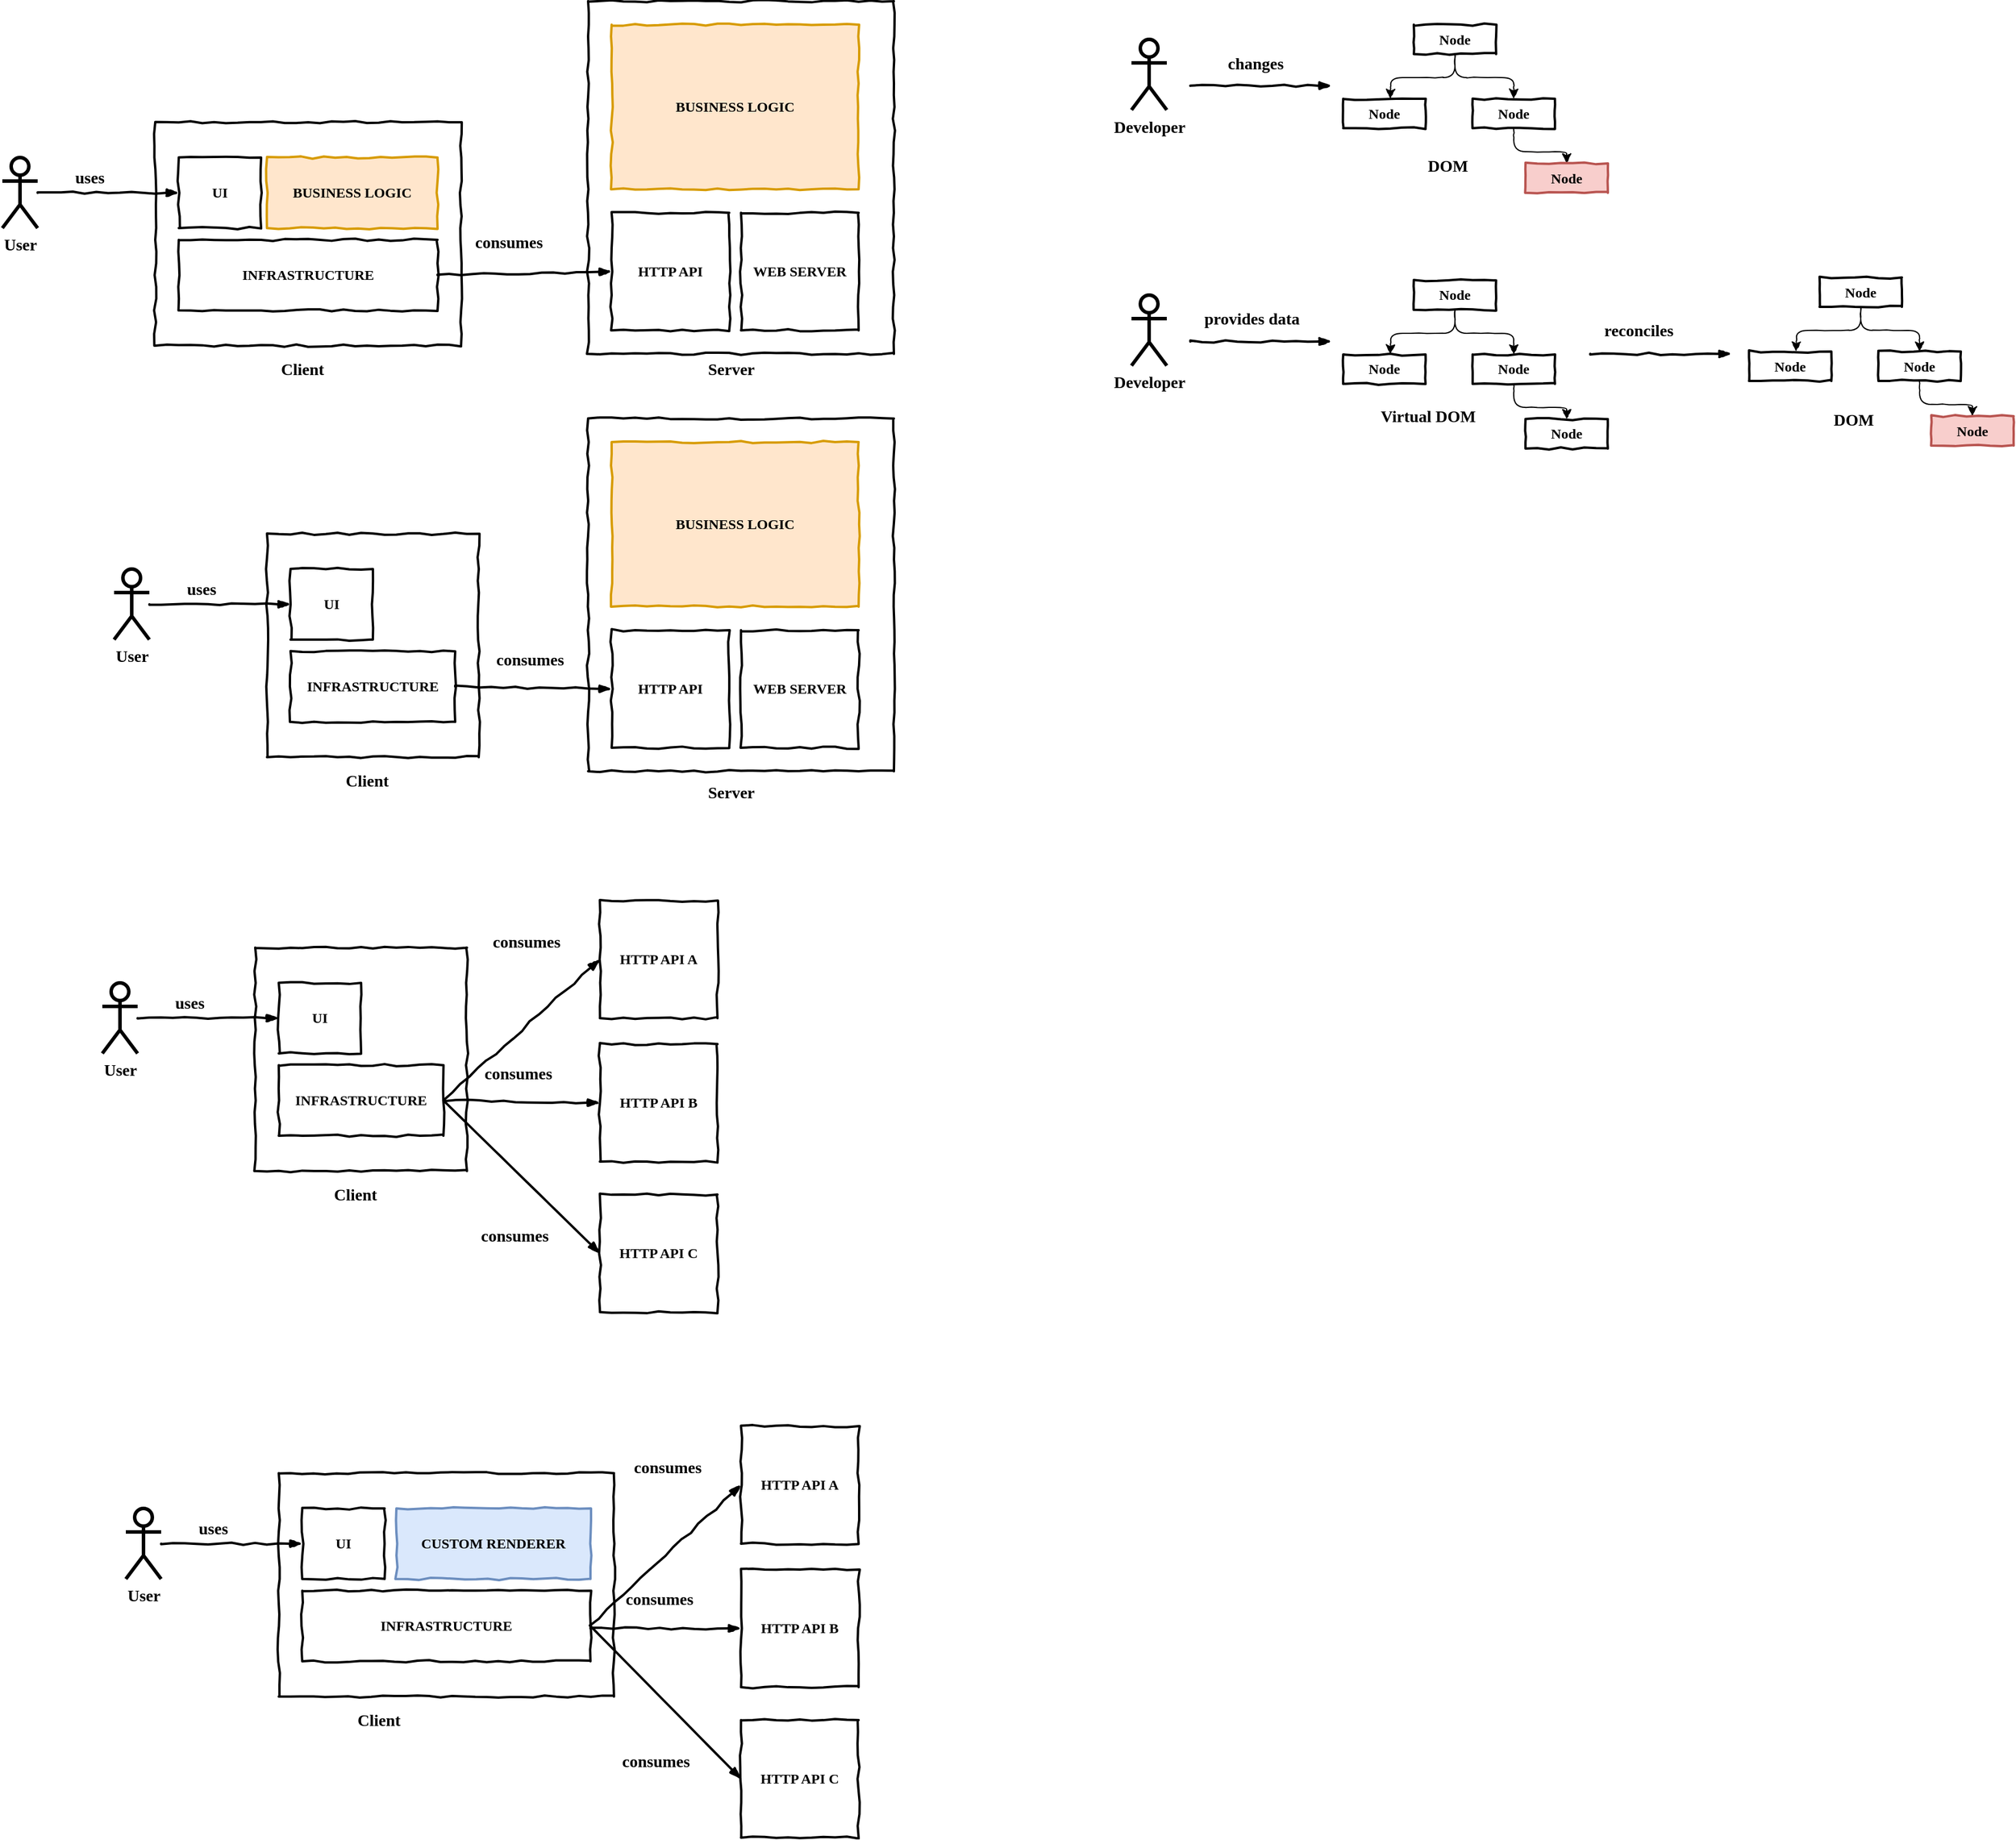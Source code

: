 <mxfile version="10.6.5" type="device"><diagram id="dAkC4y20B3igXWyF5s7K" name="Page-1"><mxGraphModel dx="2030" dy="1075" grid="1" gridSize="10" guides="1" tooltips="1" connect="1" arrows="1" fold="1" page="1" pageScale="1" pageWidth="850" pageHeight="1100" math="0" shadow="0"><root><mxCell id="0"/><mxCell id="1" parent="0"/><mxCell id="aO_sbMr_FqLE-uNcBXUt-1" value="&lt;b&gt;&lt;font style=&quot;font-size: 14px&quot;&gt;User&lt;/font&gt;&lt;/b&gt;" style="shape=umlActor;verticalLabelPosition=bottom;labelBackgroundColor=#ffffff;verticalAlign=top;html=1;outlineConnect=0;strokeColor=#000000;strokeWidth=3;fontFamily=Comic Sans MS;" parent="1" vertex="1"><mxGeometry x="40" y="230" width="30" height="60" as="geometry"/></mxCell><mxCell id="aO_sbMr_FqLE-uNcBXUt-3" value="" style="html=1;whiteSpace=wrap;comic=1;strokeWidth=2;fontFamily=Comic Sans MS;fontStyle=1;" parent="1" vertex="1"><mxGeometry x="170" y="200" width="260" height="190" as="geometry"/></mxCell><mxCell id="aO_sbMr_FqLE-uNcBXUt-4" value="UI&lt;br&gt;" style="html=1;whiteSpace=wrap;comic=1;strokeWidth=2;fontFamily=Comic Sans MS;fontStyle=1;" parent="1" vertex="1"><mxGeometry x="190" y="230" width="70" height="60" as="geometry"/></mxCell><mxCell id="aO_sbMr_FqLE-uNcBXUt-6" value="BUSINESS LOGIC" style="html=1;whiteSpace=wrap;comic=1;strokeWidth=2;fontFamily=Comic Sans MS;fontStyle=1;fillColor=#ffe6cc;strokeColor=#d79b00;" parent="1" vertex="1"><mxGeometry x="265" y="230" width="145" height="60" as="geometry"/></mxCell><mxCell id="aO_sbMr_FqLE-uNcBXUt-7" value="INFRASTRUCTURE" style="html=1;whiteSpace=wrap;comic=1;strokeWidth=2;fontFamily=Comic Sans MS;fontStyle=1;" parent="1" vertex="1"><mxGeometry x="190" y="300" width="220" height="60" as="geometry"/></mxCell><mxCell id="aO_sbMr_FqLE-uNcBXUt-8" value="" style="rounded=0;comic=1;strokeWidth=2;endArrow=blockThin;html=1;fontFamily=Comic Sans MS;fontStyle=1;entryX=0;entryY=0.5;entryDx=0;entryDy=0;" parent="1" source="aO_sbMr_FqLE-uNcBXUt-1" target="aO_sbMr_FqLE-uNcBXUt-4" edge="1"><mxGeometry width="50" height="50" relative="1" as="geometry"><mxPoint x="110" y="260" as="sourcePoint"/><mxPoint x="100" y="410" as="targetPoint"/></mxGeometry></mxCell><mxCell id="aO_sbMr_FqLE-uNcBXUt-10" value="&lt;font style=&quot;font-size: 14px&quot;&gt;&lt;b&gt;uses&lt;/b&gt;&lt;/font&gt;" style="text;html=1;resizable=0;points=[];autosize=1;align=left;verticalAlign=top;spacingTop=-4;fontFamily=Comic Sans MS;" parent="1" vertex="1"><mxGeometry x="100" y="237" width="50" height="20" as="geometry"/></mxCell><mxCell id="aO_sbMr_FqLE-uNcBXUt-11" value="" style="html=1;whiteSpace=wrap;comic=1;strokeWidth=2;fontFamily=Comic Sans MS;fontStyle=1;" parent="1" vertex="1"><mxGeometry x="538" y="97" width="260" height="300" as="geometry"/></mxCell><mxCell id="aO_sbMr_FqLE-uNcBXUt-12" value="&lt;b&gt;&lt;font style=&quot;font-size: 14px&quot;&gt;Client&lt;/font&gt;&lt;/b&gt;" style="text;html=1;resizable=0;points=[];autosize=1;align=left;verticalAlign=top;spacingTop=-4;fontFamily=Comic Sans MS;" parent="1" vertex="1"><mxGeometry x="275" y="400" width="50" height="20" as="geometry"/></mxCell><mxCell id="aO_sbMr_FqLE-uNcBXUt-13" value="&lt;font style=&quot;font-size: 14px&quot;&gt;&lt;b&gt;Server&lt;/b&gt;&lt;/font&gt;" style="text;html=1;resizable=0;points=[];autosize=1;align=left;verticalAlign=top;spacingTop=-4;fontFamily=Comic Sans MS;" parent="1" vertex="1"><mxGeometry x="638" y="400" width="60" height="20" as="geometry"/></mxCell><mxCell id="aO_sbMr_FqLE-uNcBXUt-14" value="BUSINESS LOGIC" style="html=1;whiteSpace=wrap;comic=1;strokeWidth=2;fontFamily=Comic Sans MS;fontStyle=1;fillColor=#ffe6cc;strokeColor=#d79b00;" parent="1" vertex="1"><mxGeometry x="558" y="117" width="210" height="140" as="geometry"/></mxCell><mxCell id="aO_sbMr_FqLE-uNcBXUt-15" value="HTTP API" style="html=1;whiteSpace=wrap;comic=1;strokeWidth=2;fontFamily=Comic Sans MS;fontStyle=1;" parent="1" vertex="1"><mxGeometry x="558" y="277" width="100" height="100" as="geometry"/></mxCell><mxCell id="aO_sbMr_FqLE-uNcBXUt-17" value="" style="rounded=0;comic=1;strokeWidth=2;endArrow=blockThin;html=1;fontFamily=Comic Sans MS;fontStyle=1;entryX=0;entryY=0.5;entryDx=0;entryDy=0;exitX=1;exitY=0.5;exitDx=0;exitDy=0;" parent="1" source="aO_sbMr_FqLE-uNcBXUt-7" target="aO_sbMr_FqLE-uNcBXUt-15" edge="1"><mxGeometry width="50" height="50" relative="1" as="geometry"><mxPoint x="40" y="490" as="sourcePoint"/><mxPoint x="90" y="440" as="targetPoint"/></mxGeometry></mxCell><mxCell id="aO_sbMr_FqLE-uNcBXUt-18" value="&lt;b&gt;&lt;font style=&quot;font-size: 14px&quot;&gt;consumes&lt;br&gt;&lt;br&gt;&lt;/font&gt;&lt;/b&gt;" style="text;html=1;resizable=0;points=[];autosize=1;align=left;verticalAlign=top;spacingTop=-4;fontFamily=Comic Sans MS;" parent="1" vertex="1"><mxGeometry x="440" y="292" width="80" height="30" as="geometry"/></mxCell><mxCell id="aO_sbMr_FqLE-uNcBXUt-19" value="WEB SERVER" style="html=1;whiteSpace=wrap;comic=1;strokeWidth=2;fontFamily=Comic Sans MS;fontStyle=1;" parent="1" vertex="1"><mxGeometry x="668" y="277" width="100" height="100" as="geometry"/></mxCell><mxCell id="aO_sbMr_FqLE-uNcBXUt-21" value="&lt;font style=&quot;font-size: 14px&quot;&gt;&lt;b&gt;User&lt;/b&gt;&lt;/font&gt;" style="shape=umlActor;verticalLabelPosition=bottom;labelBackgroundColor=#ffffff;verticalAlign=top;html=1;outlineConnect=0;strokeColor=#000000;strokeWidth=3;fontFamily=Comic Sans MS;" parent="1" vertex="1"><mxGeometry x="135" y="580" width="30" height="60" as="geometry"/></mxCell><mxCell id="aO_sbMr_FqLE-uNcBXUt-22" value="" style="html=1;whiteSpace=wrap;comic=1;strokeWidth=2;fontFamily=Comic Sans MS;fontStyle=1;" parent="1" vertex="1"><mxGeometry x="265" y="550" width="180" height="190" as="geometry"/></mxCell><mxCell id="aO_sbMr_FqLE-uNcBXUt-23" value="UI&lt;br&gt;" style="html=1;whiteSpace=wrap;comic=1;strokeWidth=2;fontFamily=Comic Sans MS;fontStyle=1;" parent="1" vertex="1"><mxGeometry x="285" y="580" width="70" height="60" as="geometry"/></mxCell><mxCell id="aO_sbMr_FqLE-uNcBXUt-25" value="INFRASTRUCTURE" style="html=1;whiteSpace=wrap;comic=1;strokeWidth=2;fontFamily=Comic Sans MS;fontStyle=1;" parent="1" vertex="1"><mxGeometry x="285" y="650" width="140" height="60" as="geometry"/></mxCell><mxCell id="aO_sbMr_FqLE-uNcBXUt-26" value="" style="rounded=0;comic=1;strokeWidth=2;endArrow=blockThin;html=1;fontFamily=Comic Sans MS;fontStyle=1;entryX=0;entryY=0.5;entryDx=0;entryDy=0;" parent="1" source="aO_sbMr_FqLE-uNcBXUt-21" target="aO_sbMr_FqLE-uNcBXUt-23" edge="1"><mxGeometry width="50" height="50" relative="1" as="geometry"><mxPoint x="205" y="610" as="sourcePoint"/><mxPoint x="195" y="760" as="targetPoint"/></mxGeometry></mxCell><mxCell id="aO_sbMr_FqLE-uNcBXUt-27" value="&lt;font style=&quot;font-size: 14px&quot;&gt;&lt;b&gt;uses&lt;/b&gt;&lt;/font&gt;" style="text;html=1;resizable=0;points=[];autosize=1;align=left;verticalAlign=top;spacingTop=-4;fontFamily=Comic Sans MS;" parent="1" vertex="1"><mxGeometry x="195" y="587" width="50" height="20" as="geometry"/></mxCell><mxCell id="aO_sbMr_FqLE-uNcBXUt-28" value="" style="html=1;whiteSpace=wrap;comic=1;strokeWidth=2;fontFamily=Comic Sans MS;fontStyle=1;" parent="1" vertex="1"><mxGeometry x="538" y="452" width="260" height="300" as="geometry"/></mxCell><mxCell id="aO_sbMr_FqLE-uNcBXUt-29" value="&lt;font style=&quot;font-size: 14px&quot;&gt;&lt;b&gt;Client&lt;/b&gt;&lt;/font&gt;" style="text;html=1;resizable=0;points=[];autosize=1;align=left;verticalAlign=top;spacingTop=-4;fontFamily=Comic Sans MS;" parent="1" vertex="1"><mxGeometry x="330" y="750" width="50" height="20" as="geometry"/></mxCell><mxCell id="aO_sbMr_FqLE-uNcBXUt-30" value="&lt;font style=&quot;font-size: 14px&quot;&gt;&lt;b&gt;Server&lt;/b&gt;&lt;/font&gt;" style="text;html=1;resizable=0;points=[];autosize=1;align=left;verticalAlign=top;spacingTop=-4;fontFamily=Comic Sans MS;" parent="1" vertex="1"><mxGeometry x="638" y="760" width="60" height="20" as="geometry"/></mxCell><mxCell id="aO_sbMr_FqLE-uNcBXUt-31" value="BUSINESS LOGIC" style="html=1;whiteSpace=wrap;comic=1;strokeWidth=2;fontFamily=Comic Sans MS;fontStyle=1;fillColor=#ffe6cc;strokeColor=#d79b00;" parent="1" vertex="1"><mxGeometry x="558" y="472" width="210" height="140" as="geometry"/></mxCell><mxCell id="aO_sbMr_FqLE-uNcBXUt-32" value="HTTP API" style="html=1;whiteSpace=wrap;comic=1;strokeWidth=2;fontFamily=Comic Sans MS;fontStyle=1;" parent="1" vertex="1"><mxGeometry x="558" y="632" width="100" height="100" as="geometry"/></mxCell><mxCell id="aO_sbMr_FqLE-uNcBXUt-33" value="" style="rounded=0;comic=1;strokeWidth=2;endArrow=blockThin;html=1;fontFamily=Comic Sans MS;fontStyle=1;entryX=0;entryY=0.5;entryDx=0;entryDy=0;exitX=1;exitY=0.5;exitDx=0;exitDy=0;" parent="1" source="aO_sbMr_FqLE-uNcBXUt-25" target="aO_sbMr_FqLE-uNcBXUt-32" edge="1"><mxGeometry width="50" height="50" relative="1" as="geometry"><mxPoint x="40" y="845" as="sourcePoint"/><mxPoint x="90" y="795" as="targetPoint"/></mxGeometry></mxCell><mxCell id="aO_sbMr_FqLE-uNcBXUt-34" value="&lt;b&gt;&lt;font style=&quot;font-size: 14px&quot;&gt;consumes&lt;br&gt;&lt;br&gt;&lt;/font&gt;&lt;/b&gt;" style="text;html=1;resizable=0;points=[];autosize=1;align=left;verticalAlign=top;spacingTop=-4;fontFamily=Comic Sans MS;" parent="1" vertex="1"><mxGeometry x="458" y="647" width="80" height="30" as="geometry"/></mxCell><mxCell id="aO_sbMr_FqLE-uNcBXUt-35" value="WEB SERVER" style="html=1;whiteSpace=wrap;comic=1;strokeWidth=2;fontFamily=Comic Sans MS;fontStyle=1;" parent="1" vertex="1"><mxGeometry x="668" y="632" width="100" height="100" as="geometry"/></mxCell><mxCell id="aO_sbMr_FqLE-uNcBXUt-41" value="&lt;font style=&quot;font-size: 14px&quot;&gt;&lt;b&gt;User&lt;/b&gt;&lt;/font&gt;" style="shape=umlActor;verticalLabelPosition=bottom;labelBackgroundColor=#ffffff;verticalAlign=top;html=1;outlineConnect=0;strokeColor=#000000;strokeWidth=3;fontFamily=Comic Sans MS;" parent="1" vertex="1"><mxGeometry x="125" y="932" width="30" height="60" as="geometry"/></mxCell><mxCell id="aO_sbMr_FqLE-uNcBXUt-42" value="" style="html=1;whiteSpace=wrap;comic=1;strokeWidth=2;fontFamily=Comic Sans MS;fontStyle=1;" parent="1" vertex="1"><mxGeometry x="255" y="902" width="180" height="190" as="geometry"/></mxCell><mxCell id="aO_sbMr_FqLE-uNcBXUt-43" value="UI&lt;br&gt;" style="html=1;whiteSpace=wrap;comic=1;strokeWidth=2;fontFamily=Comic Sans MS;fontStyle=1;" parent="1" vertex="1"><mxGeometry x="275" y="932" width="70" height="60" as="geometry"/></mxCell><mxCell id="aO_sbMr_FqLE-uNcBXUt-44" value="INFRASTRUCTURE" style="html=1;whiteSpace=wrap;comic=1;strokeWidth=2;fontFamily=Comic Sans MS;fontStyle=1;" parent="1" vertex="1"><mxGeometry x="275" y="1002" width="140" height="60" as="geometry"/></mxCell><mxCell id="aO_sbMr_FqLE-uNcBXUt-45" value="" style="rounded=0;comic=1;strokeWidth=2;endArrow=blockThin;html=1;fontFamily=Comic Sans MS;fontStyle=1;entryX=0;entryY=0.5;entryDx=0;entryDy=0;" parent="1" source="aO_sbMr_FqLE-uNcBXUt-41" target="aO_sbMr_FqLE-uNcBXUt-43" edge="1"><mxGeometry width="50" height="50" relative="1" as="geometry"><mxPoint x="195" y="962" as="sourcePoint"/><mxPoint x="185" y="1112" as="targetPoint"/></mxGeometry></mxCell><mxCell id="aO_sbMr_FqLE-uNcBXUt-46" value="&lt;font style=&quot;font-size: 14px&quot;&gt;&lt;b&gt;uses&lt;/b&gt;&lt;/font&gt;" style="text;html=1;resizable=0;points=[];autosize=1;align=left;verticalAlign=top;spacingTop=-4;fontFamily=Comic Sans MS;" parent="1" vertex="1"><mxGeometry x="185" y="939" width="50" height="20" as="geometry"/></mxCell><mxCell id="aO_sbMr_FqLE-uNcBXUt-48" value="&lt;font style=&quot;font-size: 14px&quot;&gt;&lt;b&gt;Client&lt;/b&gt;&lt;/font&gt;" style="text;html=1;resizable=0;points=[];autosize=1;align=left;verticalAlign=top;spacingTop=-4;fontFamily=Comic Sans MS;" parent="1" vertex="1"><mxGeometry x="320" y="1102" width="50" height="20" as="geometry"/></mxCell><mxCell id="aO_sbMr_FqLE-uNcBXUt-51" value="HTTP API B" style="html=1;whiteSpace=wrap;comic=1;strokeWidth=2;fontFamily=Comic Sans MS;fontStyle=1;" parent="1" vertex="1"><mxGeometry x="548" y="984" width="100" height="100" as="geometry"/></mxCell><mxCell id="aO_sbMr_FqLE-uNcBXUt-52" value="" style="rounded=0;comic=1;strokeWidth=2;endArrow=blockThin;html=1;fontFamily=Comic Sans MS;fontStyle=1;entryX=0;entryY=0.5;entryDx=0;entryDy=0;exitX=1;exitY=0.5;exitDx=0;exitDy=0;" parent="1" source="aO_sbMr_FqLE-uNcBXUt-44" target="aO_sbMr_FqLE-uNcBXUt-51" edge="1"><mxGeometry width="50" height="50" relative="1" as="geometry"><mxPoint x="30" y="1197" as="sourcePoint"/><mxPoint x="80" y="1147" as="targetPoint"/></mxGeometry></mxCell><mxCell id="aO_sbMr_FqLE-uNcBXUt-53" value="&lt;b&gt;&lt;font style=&quot;font-size: 14px&quot;&gt;consumes&lt;br&gt;&lt;br&gt;&lt;/font&gt;&lt;/b&gt;" style="text;html=1;resizable=0;points=[];autosize=1;align=left;verticalAlign=top;spacingTop=-4;fontFamily=Comic Sans MS;" parent="1" vertex="1"><mxGeometry x="448" y="999" width="80" height="30" as="geometry"/></mxCell><mxCell id="aO_sbMr_FqLE-uNcBXUt-56" value="HTTP API A" style="html=1;whiteSpace=wrap;comic=1;strokeWidth=2;fontFamily=Comic Sans MS;fontStyle=1;" parent="1" vertex="1"><mxGeometry x="548" y="862" width="100" height="100" as="geometry"/></mxCell><mxCell id="aO_sbMr_FqLE-uNcBXUt-58" value="HTTP API C" style="html=1;whiteSpace=wrap;comic=1;strokeWidth=2;fontFamily=Comic Sans MS;fontStyle=1;" parent="1" vertex="1"><mxGeometry x="548" y="1112" width="100" height="100" as="geometry"/></mxCell><mxCell id="aO_sbMr_FqLE-uNcBXUt-59" value="" style="rounded=0;comic=1;strokeWidth=2;endArrow=blockThin;html=1;fontFamily=Comic Sans MS;fontStyle=1;entryX=0;entryY=0.5;entryDx=0;entryDy=0;exitX=1;exitY=0.5;exitDx=0;exitDy=0;" parent="1" source="aO_sbMr_FqLE-uNcBXUt-44" target="aO_sbMr_FqLE-uNcBXUt-58" edge="1"><mxGeometry width="50" height="50" relative="1" as="geometry"><mxPoint x="419" y="1029" as="sourcePoint"/><mxPoint x="551.5" y="1092" as="targetPoint"/></mxGeometry></mxCell><mxCell id="aO_sbMr_FqLE-uNcBXUt-60" value="&lt;b&gt;&lt;font style=&quot;font-size: 14px&quot;&gt;consumes&lt;br&gt;&lt;br&gt;&lt;/font&gt;&lt;/b&gt;" style="text;html=1;resizable=0;points=[];autosize=1;align=left;verticalAlign=top;spacingTop=-4;fontFamily=Comic Sans MS;" parent="1" vertex="1"><mxGeometry x="445" y="1137" width="80" height="30" as="geometry"/></mxCell><mxCell id="aO_sbMr_FqLE-uNcBXUt-61" value="" style="rounded=0;comic=1;strokeWidth=2;endArrow=blockThin;html=1;fontFamily=Comic Sans MS;fontStyle=1;entryX=0;entryY=0.5;entryDx=0;entryDy=0;exitX=1;exitY=0.5;exitDx=0;exitDy=0;" parent="1" source="aO_sbMr_FqLE-uNcBXUt-44" target="aO_sbMr_FqLE-uNcBXUt-56" edge="1"><mxGeometry width="50" height="50" relative="1" as="geometry"><mxPoint x="435" y="837" as="sourcePoint"/><mxPoint x="568" y="967" as="targetPoint"/></mxGeometry></mxCell><mxCell id="aO_sbMr_FqLE-uNcBXUt-62" value="&lt;b&gt;&lt;font style=&quot;font-size: 14px&quot;&gt;consumes&lt;br&gt;&lt;br&gt;&lt;/font&gt;&lt;/b&gt;" style="text;html=1;resizable=0;points=[];autosize=1;align=left;verticalAlign=top;spacingTop=-4;fontFamily=Comic Sans MS;" parent="1" vertex="1"><mxGeometry x="455" y="887" width="80" height="30" as="geometry"/></mxCell><mxCell id="aO_sbMr_FqLE-uNcBXUt-63" value="&lt;font style=&quot;font-size: 14px&quot;&gt;&lt;b&gt;User&lt;/b&gt;&lt;/font&gt;" style="shape=umlActor;verticalLabelPosition=bottom;labelBackgroundColor=#ffffff;verticalAlign=top;html=1;outlineConnect=0;strokeColor=#000000;strokeWidth=3;fontFamily=Comic Sans MS;" parent="1" vertex="1"><mxGeometry x="145" y="1379" width="30" height="60" as="geometry"/></mxCell><mxCell id="aO_sbMr_FqLE-uNcBXUt-64" value="" style="html=1;whiteSpace=wrap;comic=1;strokeWidth=2;fontFamily=Comic Sans MS;fontStyle=1;" parent="1" vertex="1"><mxGeometry x="275" y="1349" width="285" height="190" as="geometry"/></mxCell><mxCell id="aO_sbMr_FqLE-uNcBXUt-65" value="UI&lt;br&gt;" style="html=1;whiteSpace=wrap;comic=1;strokeWidth=2;fontFamily=Comic Sans MS;fontStyle=1;" parent="1" vertex="1"><mxGeometry x="295" y="1379" width="70" height="60" as="geometry"/></mxCell><mxCell id="aO_sbMr_FqLE-uNcBXUt-66" value="INFRASTRUCTURE" style="html=1;whiteSpace=wrap;comic=1;strokeWidth=2;fontFamily=Comic Sans MS;fontStyle=1;" parent="1" vertex="1"><mxGeometry x="295" y="1449" width="245" height="60" as="geometry"/></mxCell><mxCell id="aO_sbMr_FqLE-uNcBXUt-67" value="" style="rounded=0;comic=1;strokeWidth=2;endArrow=blockThin;html=1;fontFamily=Comic Sans MS;fontStyle=1;entryX=0;entryY=0.5;entryDx=0;entryDy=0;" parent="1" source="aO_sbMr_FqLE-uNcBXUt-63" target="aO_sbMr_FqLE-uNcBXUt-65" edge="1"><mxGeometry width="50" height="50" relative="1" as="geometry"><mxPoint x="215" y="1409" as="sourcePoint"/><mxPoint x="205" y="1559" as="targetPoint"/></mxGeometry></mxCell><mxCell id="aO_sbMr_FqLE-uNcBXUt-68" value="&lt;font style=&quot;font-size: 14px&quot;&gt;&lt;b&gt;uses&lt;/b&gt;&lt;/font&gt;" style="text;html=1;resizable=0;points=[];autosize=1;align=left;verticalAlign=top;spacingTop=-4;fontFamily=Comic Sans MS;" parent="1" vertex="1"><mxGeometry x="205" y="1386" width="50" height="20" as="geometry"/></mxCell><mxCell id="aO_sbMr_FqLE-uNcBXUt-69" value="&lt;font style=&quot;font-size: 14px&quot;&gt;&lt;b&gt;Client&lt;/b&gt;&lt;/font&gt;" style="text;html=1;resizable=0;points=[];autosize=1;align=left;verticalAlign=top;spacingTop=-4;fontFamily=Comic Sans MS;" parent="1" vertex="1"><mxGeometry x="340" y="1549" width="50" height="20" as="geometry"/></mxCell><mxCell id="aO_sbMr_FqLE-uNcBXUt-70" value="HTTP API B" style="html=1;whiteSpace=wrap;comic=1;strokeWidth=2;fontFamily=Comic Sans MS;fontStyle=1;" parent="1" vertex="1"><mxGeometry x="668" y="1431" width="100" height="100" as="geometry"/></mxCell><mxCell id="aO_sbMr_FqLE-uNcBXUt-71" value="" style="rounded=0;comic=1;strokeWidth=2;endArrow=blockThin;html=1;fontFamily=Comic Sans MS;fontStyle=1;entryX=0;entryY=0.5;entryDx=0;entryDy=0;" parent="1" target="aO_sbMr_FqLE-uNcBXUt-70" edge="1"><mxGeometry width="50" height="50" relative="1" as="geometry"><mxPoint x="540" y="1481" as="sourcePoint"/><mxPoint x="211.5" y="1594" as="targetPoint"/></mxGeometry></mxCell><mxCell id="aO_sbMr_FqLE-uNcBXUt-72" value="&lt;b&gt;&lt;font style=&quot;font-size: 14px&quot;&gt;consumes&lt;br&gt;&lt;br&gt;&lt;/font&gt;&lt;/b&gt;" style="text;html=1;resizable=0;points=[];autosize=1;align=left;verticalAlign=top;spacingTop=-4;fontFamily=Comic Sans MS;" parent="1" vertex="1"><mxGeometry x="568" y="1446" width="80" height="30" as="geometry"/></mxCell><mxCell id="aO_sbMr_FqLE-uNcBXUt-73" value="HTTP API A" style="html=1;whiteSpace=wrap;comic=1;strokeWidth=2;fontFamily=Comic Sans MS;fontStyle=1;" parent="1" vertex="1"><mxGeometry x="668" y="1309" width="100" height="100" as="geometry"/></mxCell><mxCell id="aO_sbMr_FqLE-uNcBXUt-74" value="HTTP API C" style="html=1;whiteSpace=wrap;comic=1;strokeWidth=2;fontFamily=Comic Sans MS;fontStyle=1;" parent="1" vertex="1"><mxGeometry x="668" y="1559" width="100" height="100" as="geometry"/></mxCell><mxCell id="aO_sbMr_FqLE-uNcBXUt-75" value="" style="rounded=0;comic=1;strokeWidth=2;endArrow=blockThin;html=1;fontFamily=Comic Sans MS;fontStyle=1;entryX=0;entryY=0.5;entryDx=0;entryDy=0;" parent="1" target="aO_sbMr_FqLE-uNcBXUt-74" edge="1"><mxGeometry width="50" height="50" relative="1" as="geometry"><mxPoint x="540" y="1479" as="sourcePoint"/><mxPoint x="683" y="1539" as="targetPoint"/></mxGeometry></mxCell><mxCell id="aO_sbMr_FqLE-uNcBXUt-76" value="&lt;b&gt;&lt;font style=&quot;font-size: 14px&quot;&gt;consumes&lt;br&gt;&lt;br&gt;&lt;/font&gt;&lt;/b&gt;" style="text;html=1;resizable=0;points=[];autosize=1;align=left;verticalAlign=top;spacingTop=-4;fontFamily=Comic Sans MS;" parent="1" vertex="1"><mxGeometry x="565" y="1584" width="80" height="30" as="geometry"/></mxCell><mxCell id="aO_sbMr_FqLE-uNcBXUt-77" value="" style="rounded=0;comic=1;strokeWidth=2;endArrow=blockThin;html=1;fontFamily=Comic Sans MS;fontStyle=1;entryX=0;entryY=0.5;entryDx=0;entryDy=0;exitX=1;exitY=0.5;exitDx=0;exitDy=0;" parent="1" source="aO_sbMr_FqLE-uNcBXUt-66" target="aO_sbMr_FqLE-uNcBXUt-73" edge="1"><mxGeometry width="50" height="50" relative="1" as="geometry"><mxPoint x="546.5" y="1479" as="sourcePoint"/><mxPoint x="699.5" y="1414" as="targetPoint"/></mxGeometry></mxCell><mxCell id="aO_sbMr_FqLE-uNcBXUt-78" value="&lt;b&gt;&lt;font style=&quot;font-size: 14px&quot;&gt;consumes&lt;br&gt;&lt;br&gt;&lt;/font&gt;&lt;/b&gt;" style="text;html=1;resizable=0;points=[];autosize=1;align=left;verticalAlign=top;spacingTop=-4;fontFamily=Comic Sans MS;" parent="1" vertex="1"><mxGeometry x="575" y="1334" width="80" height="30" as="geometry"/></mxCell><mxCell id="aO_sbMr_FqLE-uNcBXUt-79" value="CUSTOM RENDERER" style="html=1;whiteSpace=wrap;comic=1;strokeWidth=2;fontFamily=Comic Sans MS;fontStyle=1;fillColor=#dae8fc;strokeColor=#6c8ebf;" parent="1" vertex="1"><mxGeometry x="375" y="1379" width="165" height="60" as="geometry"/></mxCell><mxCell id="8PScHeVLv7OxJADbTqko-12" style="edgeStyle=orthogonalEdgeStyle;rounded=1;comic=1;orthogonalLoop=1;jettySize=auto;html=1;exitX=0.5;exitY=1;exitDx=0;exitDy=0;fontFamily=Comic Sans MS;strokeColor=#000000;" edge="1" parent="1" source="8PScHeVLv7OxJADbTqko-1" target="8PScHeVLv7OxJADbTqko-6"><mxGeometry relative="1" as="geometry"/></mxCell><mxCell id="8PScHeVLv7OxJADbTqko-16" style="edgeStyle=orthogonalEdgeStyle;rounded=1;comic=1;orthogonalLoop=1;jettySize=auto;html=1;exitX=0.5;exitY=1;exitDx=0;exitDy=0;strokeColor=#000000;fontFamily=Comic Sans MS;" edge="1" parent="1" source="8PScHeVLv7OxJADbTqko-1"><mxGeometry relative="1" as="geometry"><mxPoint x="1220" y="180" as="targetPoint"/></mxGeometry></mxCell><mxCell id="8PScHeVLv7OxJADbTqko-1" value="Node" style="html=1;whiteSpace=wrap;comic=1;strokeWidth=2;fontFamily=Comic Sans MS;fontStyle=1;" vertex="1" parent="1"><mxGeometry x="1240" y="117" width="70" height="25" as="geometry"/></mxCell><mxCell id="8PScHeVLv7OxJADbTqko-18" style="edgeStyle=orthogonalEdgeStyle;rounded=1;comic=1;orthogonalLoop=1;jettySize=auto;html=1;exitX=0.5;exitY=1;exitDx=0;exitDy=0;entryX=0.5;entryY=0;entryDx=0;entryDy=0;strokeColor=#000000;fontFamily=Comic Sans MS;" edge="1" parent="1" source="8PScHeVLv7OxJADbTqko-6" target="8PScHeVLv7OxJADbTqko-7"><mxGeometry relative="1" as="geometry"/></mxCell><mxCell id="8PScHeVLv7OxJADbTqko-6" value="Node" style="html=1;whiteSpace=wrap;comic=1;strokeWidth=2;fontFamily=Comic Sans MS;fontStyle=1;" vertex="1" parent="1"><mxGeometry x="1290" y="180" width="70" height="25" as="geometry"/></mxCell><mxCell id="8PScHeVLv7OxJADbTqko-7" value="Node" style="html=1;whiteSpace=wrap;comic=1;strokeWidth=2;fontFamily=Comic Sans MS;fontStyle=1;fillColor=#f8cecc;strokeColor=#b85450;" vertex="1" parent="1"><mxGeometry x="1335" y="235" width="70" height="25" as="geometry"/></mxCell><mxCell id="8PScHeVLv7OxJADbTqko-17" value="Node" style="html=1;whiteSpace=wrap;comic=1;strokeWidth=2;fontFamily=Comic Sans MS;fontStyle=1;" vertex="1" parent="1"><mxGeometry x="1180" y="180" width="70" height="25" as="geometry"/></mxCell><mxCell id="8PScHeVLv7OxJADbTqko-19" value="&lt;b&gt;&lt;font style=&quot;font-size: 14px&quot;&gt;Developer&lt;/font&gt;&lt;/b&gt;" style="shape=umlActor;verticalLabelPosition=bottom;labelBackgroundColor=#ffffff;verticalAlign=top;html=1;outlineConnect=0;strokeColor=#000000;strokeWidth=3;fontFamily=Comic Sans MS;" vertex="1" parent="1"><mxGeometry x="1000" y="129.5" width="30" height="60" as="geometry"/></mxCell><mxCell id="8PScHeVLv7OxJADbTqko-22" value="" style="rounded=0;comic=1;strokeWidth=2;endArrow=blockThin;html=1;fontFamily=Comic Sans MS;fontStyle=1;entryX=0;entryY=0.5;entryDx=0;entryDy=0;" edge="1" parent="1"><mxGeometry width="50" height="50" relative="1" as="geometry"><mxPoint x="1050" y="169" as="sourcePoint"/><mxPoint x="1170" y="169" as="targetPoint"/></mxGeometry></mxCell><mxCell id="8PScHeVLv7OxJADbTqko-23" value="&lt;font style=&quot;font-size: 14px&quot;&gt;&lt;b&gt;changes&lt;/b&gt;&lt;/font&gt;" style="text;html=1;resizable=0;points=[];autosize=1;align=left;verticalAlign=top;spacingTop=-4;fontFamily=Comic Sans MS;" vertex="1" parent="1"><mxGeometry x="1080" y="139.5" width="70" height="20" as="geometry"/></mxCell><mxCell id="8PScHeVLv7OxJADbTqko-24" style="edgeStyle=orthogonalEdgeStyle;rounded=1;comic=1;orthogonalLoop=1;jettySize=auto;html=1;exitX=0.5;exitY=1;exitDx=0;exitDy=0;fontFamily=Comic Sans MS;strokeColor=#000000;" edge="1" parent="1" source="8PScHeVLv7OxJADbTqko-26" target="8PScHeVLv7OxJADbTqko-28"><mxGeometry relative="1" as="geometry"/></mxCell><mxCell id="8PScHeVLv7OxJADbTqko-25" style="edgeStyle=orthogonalEdgeStyle;rounded=1;comic=1;orthogonalLoop=1;jettySize=auto;html=1;exitX=0.5;exitY=1;exitDx=0;exitDy=0;strokeColor=#000000;fontFamily=Comic Sans MS;" edge="1" parent="1" source="8PScHeVLv7OxJADbTqko-26"><mxGeometry relative="1" as="geometry"><mxPoint x="1220" y="397.5" as="targetPoint"/></mxGeometry></mxCell><mxCell id="8PScHeVLv7OxJADbTqko-26" value="Node" style="html=1;whiteSpace=wrap;comic=1;strokeWidth=2;fontFamily=Comic Sans MS;fontStyle=1;" vertex="1" parent="1"><mxGeometry x="1240" y="334.5" width="70" height="25" as="geometry"/></mxCell><mxCell id="8PScHeVLv7OxJADbTqko-27" style="edgeStyle=orthogonalEdgeStyle;rounded=1;comic=1;orthogonalLoop=1;jettySize=auto;html=1;exitX=0.5;exitY=1;exitDx=0;exitDy=0;entryX=0.5;entryY=0;entryDx=0;entryDy=0;strokeColor=#000000;fontFamily=Comic Sans MS;" edge="1" parent="1" source="8PScHeVLv7OxJADbTqko-28" target="8PScHeVLv7OxJADbTqko-29"><mxGeometry relative="1" as="geometry"/></mxCell><mxCell id="8PScHeVLv7OxJADbTqko-28" value="Node" style="html=1;whiteSpace=wrap;comic=1;strokeWidth=2;fontFamily=Comic Sans MS;fontStyle=1;" vertex="1" parent="1"><mxGeometry x="1290" y="397.5" width="70" height="25" as="geometry"/></mxCell><mxCell id="8PScHeVLv7OxJADbTqko-29" value="Node" style="html=1;whiteSpace=wrap;comic=1;strokeWidth=2;fontFamily=Comic Sans MS;fontStyle=1;" vertex="1" parent="1"><mxGeometry x="1335" y="452.5" width="70" height="25" as="geometry"/></mxCell><mxCell id="8PScHeVLv7OxJADbTqko-30" value="Node" style="html=1;whiteSpace=wrap;comic=1;strokeWidth=2;fontFamily=Comic Sans MS;fontStyle=1;" vertex="1" parent="1"><mxGeometry x="1180" y="397.5" width="70" height="25" as="geometry"/></mxCell><mxCell id="8PScHeVLv7OxJADbTqko-31" value="&lt;b&gt;&lt;font style=&quot;font-size: 14px&quot;&gt;Developer&lt;/font&gt;&lt;/b&gt;" style="shape=umlActor;verticalLabelPosition=bottom;labelBackgroundColor=#ffffff;verticalAlign=top;html=1;outlineConnect=0;strokeColor=#000000;strokeWidth=3;fontFamily=Comic Sans MS;" vertex="1" parent="1"><mxGeometry x="1000" y="347" width="30" height="60" as="geometry"/></mxCell><mxCell id="8PScHeVLv7OxJADbTqko-32" value="" style="rounded=0;comic=1;strokeWidth=2;endArrow=blockThin;html=1;fontFamily=Comic Sans MS;fontStyle=1;entryX=0;entryY=0.5;entryDx=0;entryDy=0;" edge="1" parent="1"><mxGeometry width="50" height="50" relative="1" as="geometry"><mxPoint x="1050" y="386.5" as="sourcePoint"/><mxPoint x="1170" y="386.5" as="targetPoint"/></mxGeometry></mxCell><mxCell id="8PScHeVLv7OxJADbTqko-33" value="&lt;span style=&quot;font-size: 14px&quot;&gt;&lt;b&gt;provides data&lt;/b&gt;&lt;/span&gt;" style="text;html=1;resizable=0;points=[];autosize=1;align=left;verticalAlign=top;spacingTop=-4;fontFamily=Comic Sans MS;" vertex="1" parent="1"><mxGeometry x="1060" y="357" width="110" height="20" as="geometry"/></mxCell><mxCell id="8PScHeVLv7OxJADbTqko-34" style="edgeStyle=orthogonalEdgeStyle;rounded=1;comic=1;orthogonalLoop=1;jettySize=auto;html=1;exitX=0.5;exitY=1;exitDx=0;exitDy=0;fontFamily=Comic Sans MS;strokeColor=#000000;" edge="1" source="8PScHeVLv7OxJADbTqko-36" target="8PScHeVLv7OxJADbTqko-38" parent="1"><mxGeometry relative="1" as="geometry"/></mxCell><mxCell id="8PScHeVLv7OxJADbTqko-35" style="edgeStyle=orthogonalEdgeStyle;rounded=1;comic=1;orthogonalLoop=1;jettySize=auto;html=1;exitX=0.5;exitY=1;exitDx=0;exitDy=0;strokeColor=#000000;fontFamily=Comic Sans MS;" edge="1" source="8PScHeVLv7OxJADbTqko-36" parent="1"><mxGeometry relative="1" as="geometry"><mxPoint x="1565" y="395" as="targetPoint"/></mxGeometry></mxCell><mxCell id="8PScHeVLv7OxJADbTqko-36" value="Node" style="html=1;whiteSpace=wrap;comic=1;strokeWidth=2;fontFamily=Comic Sans MS;fontStyle=1;" vertex="1" parent="1"><mxGeometry x="1585" y="332" width="70" height="25" as="geometry"/></mxCell><mxCell id="8PScHeVLv7OxJADbTqko-37" style="edgeStyle=orthogonalEdgeStyle;rounded=1;comic=1;orthogonalLoop=1;jettySize=auto;html=1;exitX=0.5;exitY=1;exitDx=0;exitDy=0;entryX=0.5;entryY=0;entryDx=0;entryDy=0;strokeColor=#000000;fontFamily=Comic Sans MS;" edge="1" source="8PScHeVLv7OxJADbTqko-38" target="8PScHeVLv7OxJADbTqko-39" parent="1"><mxGeometry relative="1" as="geometry"/></mxCell><mxCell id="8PScHeVLv7OxJADbTqko-38" value="Node" style="html=1;whiteSpace=wrap;comic=1;strokeWidth=2;fontFamily=Comic Sans MS;fontStyle=1;" vertex="1" parent="1"><mxGeometry x="1635" y="395" width="70" height="25" as="geometry"/></mxCell><mxCell id="8PScHeVLv7OxJADbTqko-39" value="Node" style="html=1;whiteSpace=wrap;comic=1;strokeWidth=2;fontFamily=Comic Sans MS;fontStyle=1;fillColor=#f8cecc;strokeColor=#b85450;" vertex="1" parent="1"><mxGeometry x="1680" y="450" width="70" height="25" as="geometry"/></mxCell><mxCell id="8PScHeVLv7OxJADbTqko-40" value="Node" style="html=1;whiteSpace=wrap;comic=1;strokeWidth=2;fontFamily=Comic Sans MS;fontStyle=1;" vertex="1" parent="1"><mxGeometry x="1525" y="395" width="70" height="25" as="geometry"/></mxCell><mxCell id="8PScHeVLv7OxJADbTqko-41" value="&lt;b&gt;&lt;font style=&quot;font-size: 14px&quot;&gt;DOM&lt;/font&gt;&lt;/b&gt;" style="text;html=1;resizable=0;points=[];autosize=1;align=left;verticalAlign=top;spacingTop=-4;fontFamily=Comic Sans MS;" vertex="1" parent="1"><mxGeometry x="1250" y="227" width="50" height="20" as="geometry"/></mxCell><mxCell id="8PScHeVLv7OxJADbTqko-42" value="&lt;b&gt;&lt;font style=&quot;font-size: 14px&quot;&gt;DOM&lt;/font&gt;&lt;/b&gt;" style="text;html=1;resizable=0;points=[];autosize=1;align=left;verticalAlign=top;spacingTop=-4;fontFamily=Comic Sans MS;" vertex="1" parent="1"><mxGeometry x="1595" y="442.5" width="50" height="20" as="geometry"/></mxCell><mxCell id="8PScHeVLv7OxJADbTqko-43" value="" style="shape=image;verticalLabelPosition=bottom;labelBackgroundColor=#ffffff;verticalAlign=top;aspect=fixed;imageAspect=0;image=https://www.import.io/wp-content/uploads/2017/10/React-logo-1.png;" vertex="1" parent="1"><mxGeometry x="1218" y="465" width="64" height="30" as="geometry"/></mxCell><mxCell id="8PScHeVLv7OxJADbTqko-44" value="&lt;font style=&quot;font-size: 14px&quot;&gt;&lt;b&gt;reconciles&lt;/b&gt;&lt;/font&gt;" style="text;html=1;resizable=0;points=[];autosize=1;align=left;verticalAlign=top;spacingTop=-4;fontFamily=Comic Sans MS;" vertex="1" parent="1"><mxGeometry x="1400" y="367" width="80" height="20" as="geometry"/></mxCell><mxCell id="8PScHeVLv7OxJADbTqko-45" value="" style="rounded=0;comic=1;strokeWidth=2;endArrow=blockThin;html=1;fontFamily=Comic Sans MS;fontStyle=1;" edge="1" parent="1"><mxGeometry width="50" height="50" relative="1" as="geometry"><mxPoint x="1390" y="397" as="sourcePoint"/><mxPoint x="1510" y="397" as="targetPoint"/></mxGeometry></mxCell><mxCell id="8PScHeVLv7OxJADbTqko-49" value="&lt;b&gt;&lt;font style=&quot;font-size: 14px&quot;&gt;Virtual DOM&lt;/font&gt;&lt;/b&gt;" style="text;html=1;resizable=0;points=[];autosize=1;align=left;verticalAlign=top;spacingTop=-4;fontFamily=Comic Sans MS;" vertex="1" parent="1"><mxGeometry x="1210" y="440" width="100" height="20" as="geometry"/></mxCell></root></mxGraphModel></diagram></mxfile>